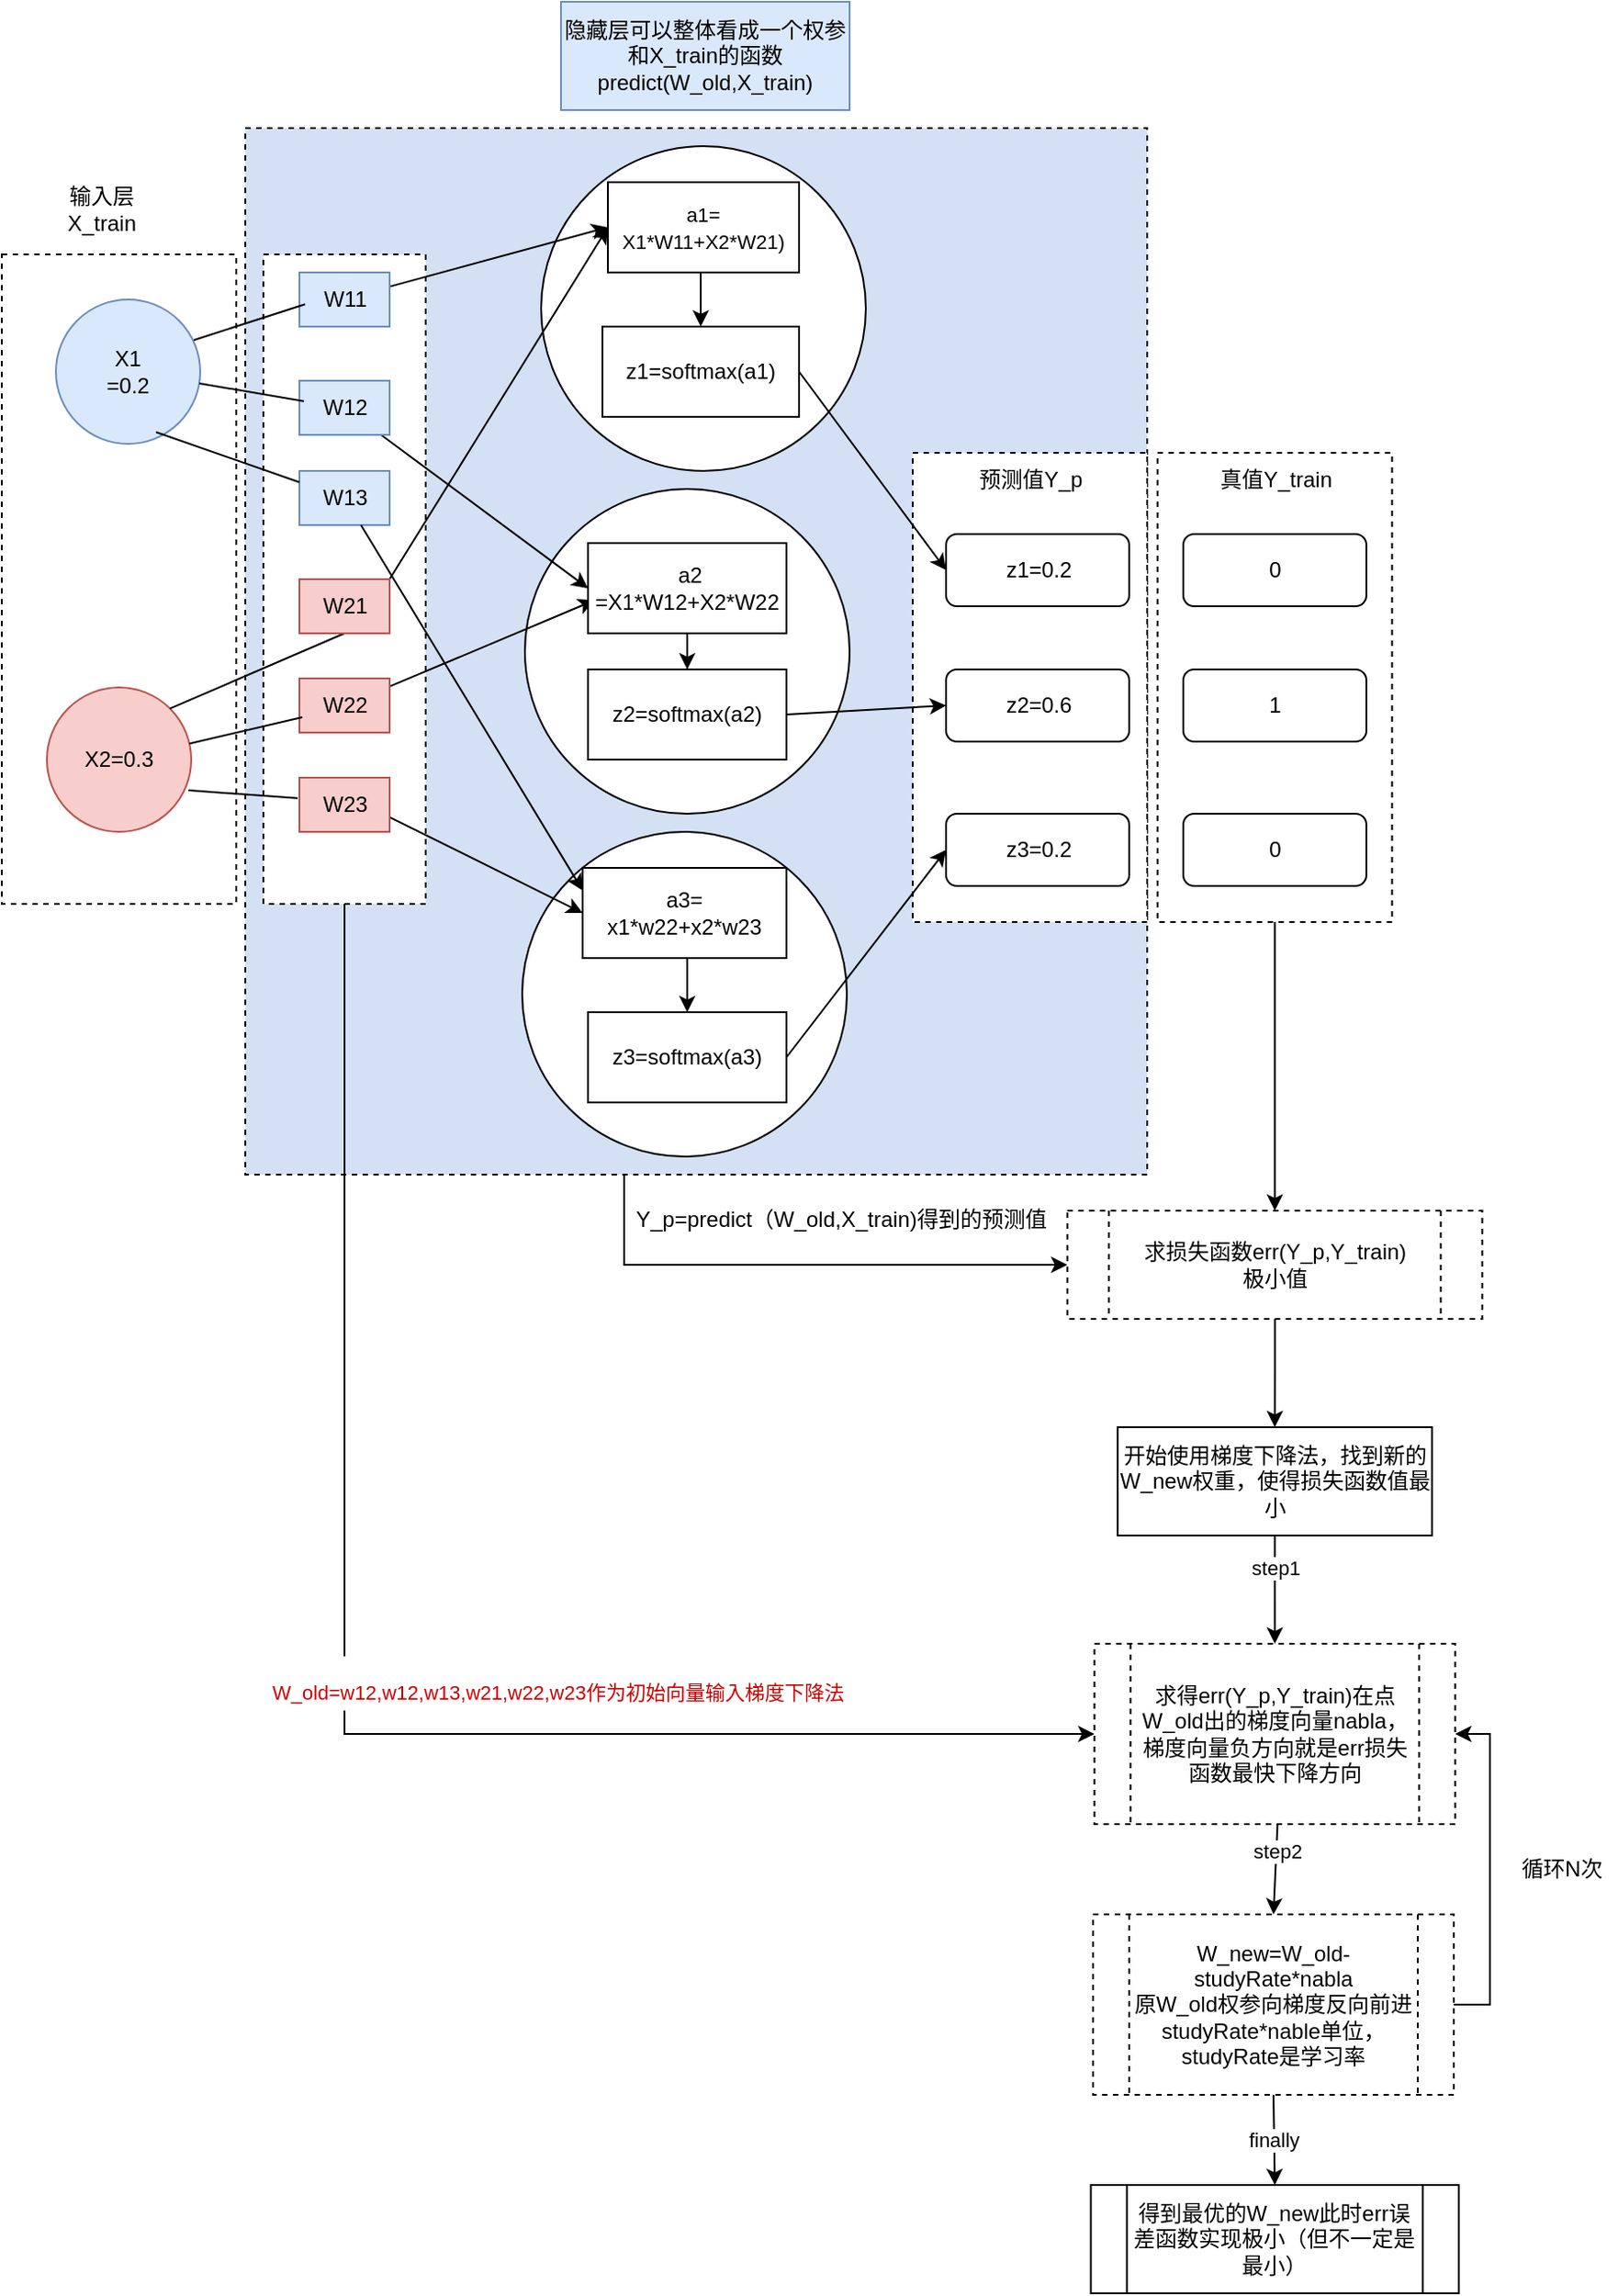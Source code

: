 <mxfile version="20.7.4" type="device"><diagram id="IXdE1O_t6RQuW22tbXiQ" name="第 1 页"><mxGraphModel dx="2074" dy="836" grid="1" gridSize="10" guides="1" tooltips="1" connect="1" arrows="1" fold="1" page="1" pageScale="1" pageWidth="827" pageHeight="1169" math="0" shadow="0"><root><mxCell id="0"/><mxCell id="1" parent="0"/><mxCell id="v7KTLBP5ba_O1jhdclMW-16" style="edgeStyle=orthogonalEdgeStyle;rounded=0;orthogonalLoop=1;jettySize=auto;html=1;entryX=0;entryY=0.5;entryDx=0;entryDy=0;" edge="1" parent="1" source="v7KTLBP5ba_O1jhdclMW-14" target="qm54lGhmKQJOy_6PYB7Y-57"><mxGeometry relative="1" as="geometry"><Array as="points"><mxPoint x="370" y="720"/></Array></mxGeometry></mxCell><mxCell id="v7KTLBP5ba_O1jhdclMW-14" value="" style="rounded=0;whiteSpace=wrap;html=1;dashed=1;fillColor=#D4E1F5;" vertex="1" parent="1"><mxGeometry x="160" y="90" width="500" height="580" as="geometry"/></mxCell><mxCell id="qm54lGhmKQJOy_6PYB7Y-68" value="" style="rounded=0;whiteSpace=wrap;html=1;dashed=1;" parent="1" vertex="1"><mxGeometry x="25" y="160" width="130" height="360" as="geometry"/></mxCell><mxCell id="qm54lGhmKQJOy_6PYB7Y-69" value="sw" style="edgeStyle=orthogonalEdgeStyle;rounded=0;orthogonalLoop=1;jettySize=auto;html=1;exitX=0.5;exitY=1;exitDx=0;exitDy=0;entryX=0;entryY=0.5;entryDx=0;entryDy=0;fontColor=#CC0000;" parent="1" source="qm54lGhmKQJOy_6PYB7Y-64" target="qm54lGhmKQJOy_6PYB7Y-62" edge="1"><mxGeometry x="0.005" relative="1" as="geometry"><mxPoint as="offset"/></mxGeometry></mxCell><mxCell id="qm54lGhmKQJOy_6PYB7Y-64" value="" style="rounded=0;whiteSpace=wrap;html=1;dashed=1;" parent="1" vertex="1"><mxGeometry x="170" y="160" width="90" height="360" as="geometry"/></mxCell><mxCell id="qm54lGhmKQJOy_6PYB7Y-59" style="edgeStyle=orthogonalEdgeStyle;rounded=0;orthogonalLoop=1;jettySize=auto;html=1;entryX=0.5;entryY=0;entryDx=0;entryDy=0;" parent="1" source="qm54lGhmKQJOy_6PYB7Y-56" target="qm54lGhmKQJOy_6PYB7Y-57" edge="1"><mxGeometry relative="1" as="geometry"/></mxCell><mxCell id="qm54lGhmKQJOy_6PYB7Y-56" value="" style="rounded=0;whiteSpace=wrap;html=1;dashed=1;" parent="1" vertex="1"><mxGeometry x="665.75" y="270" width="130" height="260" as="geometry"/></mxCell><mxCell id="qm54lGhmKQJOy_6PYB7Y-55" value="" style="rounded=0;whiteSpace=wrap;html=1;dashed=1;" parent="1" vertex="1"><mxGeometry x="530" y="270" width="130" height="260" as="geometry"/></mxCell><mxCell id="qm54lGhmKQJOy_6PYB7Y-34" value="" style="ellipse;whiteSpace=wrap;html=1;aspect=fixed;" parent="1" vertex="1"><mxGeometry x="313.5" y="480" width="180" height="180" as="geometry"/></mxCell><mxCell id="qm54lGhmKQJOy_6PYB7Y-33" value="" style="ellipse;whiteSpace=wrap;html=1;aspect=fixed;" parent="1" vertex="1"><mxGeometry x="315" y="290" width="180" height="180" as="geometry"/></mxCell><mxCell id="qm54lGhmKQJOy_6PYB7Y-29" value="" style="ellipse;whiteSpace=wrap;html=1;aspect=fixed;" parent="1" vertex="1"><mxGeometry x="324" y="100" width="180" height="180" as="geometry"/></mxCell><mxCell id="qm54lGhmKQJOy_6PYB7Y-12" style="edgeStyle=orthogonalEdgeStyle;rounded=0;orthogonalLoop=1;jettySize=auto;html=1;exitX=0.5;exitY=1;exitDx=0;exitDy=0;" parent="1" source="qm54lGhmKQJOy_6PYB7Y-14" target="qm54lGhmKQJOy_6PYB7Y-3" edge="1"><mxGeometry relative="1" as="geometry"><mxPoint x="424" y="325" as="sourcePoint"/></mxGeometry></mxCell><mxCell id="oOrapWVlc_j5gESxgmWO-4" value="X2=0.3" style="ellipse;whiteSpace=wrap;html=1;fillColor=#f8cecc;strokeColor=#b85450;" parent="1" vertex="1"><mxGeometry x="50" y="400" width="80" height="80" as="geometry"/></mxCell><mxCell id="oOrapWVlc_j5gESxgmWO-5" value="X1&lt;br&gt;=0.2" style="ellipse;whiteSpace=wrap;html=1;fillColor=#dae8fc;strokeColor=#6c8ebf;" parent="1" vertex="1"><mxGeometry x="55" y="185" width="80" height="80" as="geometry"/></mxCell><mxCell id="oOrapWVlc_j5gESxgmWO-6" value="" style="endArrow=classic;html=1;rounded=0;exitX=0.956;exitY=0.281;exitDx=0;exitDy=0;exitPerimeter=0;startArrow=none;entryX=0;entryY=0.5;entryDx=0;entryDy=0;" parent="1" source="oOrapWVlc_j5gESxgmWO-7" target="qm54lGhmKQJOy_6PYB7Y-13" edge="1"><mxGeometry width="50" height="50" relative="1" as="geometry"><mxPoint x="180" y="270" as="sourcePoint"/><mxPoint x="330" y="200" as="targetPoint"/></mxGeometry></mxCell><mxCell id="oOrapWVlc_j5gESxgmWO-8" value="" style="endArrow=classic;html=1;rounded=0;entryX=0;entryY=0.5;entryDx=0;entryDy=0;startArrow=none;" parent="1" source="oOrapWVlc_j5gESxgmWO-9" target="qm54lGhmKQJOy_6PYB7Y-14" edge="1"><mxGeometry width="50" height="50" relative="1" as="geometry"><mxPoint x="190" y="280" as="sourcePoint"/><mxPoint x="310" y="310.6" as="targetPoint"/></mxGeometry></mxCell><mxCell id="oOrapWVlc_j5gESxgmWO-11" value="W13" style="text;html=1;align=center;verticalAlign=middle;resizable=0;points=[];autosize=1;strokeColor=#6c8ebf;fillColor=#dae8fc;" parent="1" vertex="1"><mxGeometry x="190" y="280" width="50" height="30" as="geometry"/></mxCell><mxCell id="oOrapWVlc_j5gESxgmWO-12" value="" style="endArrow=classic;html=1;rounded=0;exitX=1;exitY=0;exitDx=0;exitDy=0;entryX=0;entryY=0.5;entryDx=0;entryDy=0;startArrow=none;" parent="1" source="oOrapWVlc_j5gESxgmWO-15" target="qm54lGhmKQJOy_6PYB7Y-13" edge="1"><mxGeometry width="50" height="50" relative="1" as="geometry"><mxPoint x="390" y="340" as="sourcePoint"/><mxPoint x="307.51" y="192.03" as="targetPoint"/></mxGeometry></mxCell><mxCell id="oOrapWVlc_j5gESxgmWO-13" value="" style="endArrow=classic;html=1;rounded=0;entryX=0.033;entryY=0.633;entryDx=0;entryDy=0;entryPerimeter=0;startArrow=none;" parent="1" source="oOrapWVlc_j5gESxgmWO-17" target="qm54lGhmKQJOy_6PYB7Y-14" edge="1"><mxGeometry width="50" height="50" relative="1" as="geometry"><mxPoint x="188.284" y="391.716" as="sourcePoint"/><mxPoint x="307.84" y="351.16" as="targetPoint"/></mxGeometry></mxCell><mxCell id="oOrapWVlc_j5gESxgmWO-14" value="" style="endArrow=classic;html=1;rounded=0;entryX=0;entryY=0.5;entryDx=0;entryDy=0;exitX=0.981;exitY=0.713;exitDx=0;exitDy=0;exitPerimeter=0;startArrow=none;" parent="1" source="oOrapWVlc_j5gESxgmWO-18" target="qm54lGhmKQJOy_6PYB7Y-28" edge="1"><mxGeometry width="50" height="50" relative="1" as="geometry"><mxPoint x="199.677" y="414.93" as="sourcePoint"/><mxPoint x="306.201" y="495.72" as="targetPoint"/></mxGeometry></mxCell><mxCell id="oOrapWVlc_j5gESxgmWO-16" value="" style="endArrow=none;html=1;rounded=0;exitX=1;exitY=0;exitDx=0;exitDy=0;entryX=0.5;entryY=1;entryDx=0;entryDy=0;" parent="1" source="oOrapWVlc_j5gESxgmWO-4" target="oOrapWVlc_j5gESxgmWO-15" edge="1"><mxGeometry width="50" height="50" relative="1" as="geometry"><mxPoint x="178.284" y="381.716" as="sourcePoint"/><mxPoint x="340" y="250" as="targetPoint"/></mxGeometry></mxCell><mxCell id="oOrapWVlc_j5gESxgmWO-15" value="W21" style="text;html=1;align=center;verticalAlign=middle;resizable=0;points=[];autosize=1;strokeColor=#b85450;fillColor=#f8cecc;" parent="1" vertex="1"><mxGeometry x="190" y="340" width="50" height="30" as="geometry"/></mxCell><mxCell id="qm54lGhmKQJOy_6PYB7Y-2" value="z1=softmax(a1)" style="rounded=0;whiteSpace=wrap;html=1;" parent="1" vertex="1"><mxGeometry x="358" y="200" width="109" height="50" as="geometry"/></mxCell><mxCell id="qm54lGhmKQJOy_6PYB7Y-3" value="z2=softmax(a2)" style="rounded=0;whiteSpace=wrap;html=1;" parent="1" vertex="1"><mxGeometry x="350" y="390" width="110" height="50" as="geometry"/></mxCell><mxCell id="qm54lGhmKQJOy_6PYB7Y-4" value="z3=softmax(a3)" style="rounded=0;whiteSpace=wrap;html=1;" parent="1" vertex="1"><mxGeometry x="350" y="580" width="110" height="50" as="geometry"/></mxCell><mxCell id="qm54lGhmKQJOy_6PYB7Y-6" value="&amp;nbsp;" style="text;html=1;align=center;verticalAlign=middle;resizable=0;points=[];autosize=1;strokeColor=none;fillColor=none;" parent="1" vertex="1"><mxGeometry x="440" y="60" width="30" height="30" as="geometry"/></mxCell><mxCell id="qm54lGhmKQJOy_6PYB7Y-7" value="&amp;nbsp;" style="text;html=1;align=center;verticalAlign=middle;resizable=0;points=[];autosize=1;strokeColor=none;fillColor=none;" parent="1" vertex="1"><mxGeometry x="333.5" y="60" width="30" height="30" as="geometry"/></mxCell><mxCell id="qm54lGhmKQJOy_6PYB7Y-8" value="输入层&lt;br&gt;X_train" style="text;html=1;align=center;verticalAlign=middle;resizable=0;points=[];autosize=1;strokeColor=none;fillColor=none;" parent="1" vertex="1"><mxGeometry x="55" y="120" width="50" height="30" as="geometry"/></mxCell><mxCell id="qm54lGhmKQJOy_6PYB7Y-30" style="edgeStyle=orthogonalEdgeStyle;rounded=0;orthogonalLoop=1;jettySize=auto;html=1;exitX=0.5;exitY=1;exitDx=0;exitDy=0;entryX=0.5;entryY=0;entryDx=0;entryDy=0;" parent="1" source="qm54lGhmKQJOy_6PYB7Y-13" target="qm54lGhmKQJOy_6PYB7Y-2" edge="1"><mxGeometry relative="1" as="geometry"/></mxCell><mxCell id="qm54lGhmKQJOy_6PYB7Y-13" value="&lt;span style=&quot;font-size: 11px;&quot;&gt;a1= X1*W11+X2*W21)&lt;/span&gt;" style="rounded=0;whiteSpace=wrap;html=1;" parent="1" vertex="1"><mxGeometry x="361" y="120" width="106" height="50" as="geometry"/></mxCell><mxCell id="qm54lGhmKQJOy_6PYB7Y-14" value="&amp;nbsp;a2&lt;br&gt;=X1*W12+X2*W22" style="rounded=0;whiteSpace=wrap;html=1;" parent="1" vertex="1"><mxGeometry x="350" y="320" width="110" height="50" as="geometry"/></mxCell><mxCell id="oOrapWVlc_j5gESxgmWO-7" value="W11" style="text;html=1;align=center;verticalAlign=middle;resizable=0;points=[];autosize=1;strokeColor=#6c8ebf;fillColor=#dae8fc;" parent="1" vertex="1"><mxGeometry x="190" y="170" width="50" height="30" as="geometry"/></mxCell><mxCell id="qm54lGhmKQJOy_6PYB7Y-19" value="" style="endArrow=none;html=1;rounded=0;entryX=0.063;entryY=0.588;entryDx=0;entryDy=0;entryPerimeter=0;exitX=0.956;exitY=0.281;exitDx=0;exitDy=0;exitPerimeter=0;" parent="1" source="oOrapWVlc_j5gESxgmWO-5" target="oOrapWVlc_j5gESxgmWO-7" edge="1"><mxGeometry width="50" height="50" relative="1" as="geometry"><mxPoint x="166.48" y="192.48" as="sourcePoint"/><mxPoint x="312.19" y="186.44" as="targetPoint"/></mxGeometry></mxCell><mxCell id="oOrapWVlc_j5gESxgmWO-9" value="W12" style="text;html=1;align=center;verticalAlign=middle;resizable=0;points=[];autosize=1;strokeColor=#6c8ebf;fillColor=#dae8fc;" parent="1" vertex="1"><mxGeometry x="190" y="230" width="50" height="30" as="geometry"/></mxCell><mxCell id="qm54lGhmKQJOy_6PYB7Y-20" value="" style="endArrow=none;html=1;rounded=0;entryX=0.05;entryY=0.38;entryDx=0;entryDy=0;entryPerimeter=0;" parent="1" source="oOrapWVlc_j5gESxgmWO-5" target="oOrapWVlc_j5gESxgmWO-9" edge="1"><mxGeometry width="50" height="50" relative="1" as="geometry"><mxPoint x="164.966" y="229.426" as="sourcePoint"/><mxPoint x="310" y="310.6" as="targetPoint"/></mxGeometry></mxCell><mxCell id="oOrapWVlc_j5gESxgmWO-17" value="W22" style="text;html=1;align=center;verticalAlign=middle;resizable=0;points=[];autosize=1;strokeColor=#b85450;fillColor=#f8cecc;" parent="1" vertex="1"><mxGeometry x="190" y="395" width="50" height="30" as="geometry"/></mxCell><mxCell id="qm54lGhmKQJOy_6PYB7Y-21" value="" style="endArrow=none;html=1;rounded=0;entryX=0.032;entryY=0.718;entryDx=0;entryDy=0;entryPerimeter=0;" parent="1" source="oOrapWVlc_j5gESxgmWO-4" target="oOrapWVlc_j5gESxgmWO-17" edge="1"><mxGeometry width="50" height="50" relative="1" as="geometry"><mxPoint x="184.893" y="420.442" as="sourcePoint"/><mxPoint x="307.84" y="351.16" as="targetPoint"/></mxGeometry></mxCell><mxCell id="oOrapWVlc_j5gESxgmWO-18" value="W23" style="text;html=1;align=center;verticalAlign=middle;resizable=0;points=[];autosize=1;strokeColor=#b85450;fillColor=#f8cecc;" parent="1" vertex="1"><mxGeometry x="190" y="450" width="50" height="30" as="geometry"/></mxCell><mxCell id="qm54lGhmKQJOy_6PYB7Y-22" value="" style="endArrow=none;html=1;rounded=0;entryX=-0.019;entryY=0.381;entryDx=0;entryDy=0;entryPerimeter=0;exitX=0.981;exitY=0.713;exitDx=0;exitDy=0;exitPerimeter=0;" parent="1" source="oOrapWVlc_j5gESxgmWO-4" target="oOrapWVlc_j5gESxgmWO-18" edge="1"><mxGeometry width="50" height="50" relative="1" as="geometry"><mxPoint x="188.48" y="457.04" as="sourcePoint"/><mxPoint x="306.201" y="495.72" as="targetPoint"/></mxGeometry></mxCell><mxCell id="qm54lGhmKQJOy_6PYB7Y-25" value="" style="endArrow=none;html=1;rounded=0;entryX=0.694;entryY=0.919;entryDx=0;entryDy=0;entryPerimeter=0;" parent="1" source="oOrapWVlc_j5gESxgmWO-11" target="oOrapWVlc_j5gESxgmWO-5" edge="1"><mxGeometry width="50" height="50" relative="1" as="geometry"><mxPoint x="30" y="390" as="sourcePoint"/><mxPoint x="80" y="340" as="targetPoint"/></mxGeometry></mxCell><mxCell id="qm54lGhmKQJOy_6PYB7Y-26" value="" style="endArrow=classic;html=1;rounded=0;entryX=0;entryY=0.25;entryDx=0;entryDy=0;startArrow=none;" parent="1" source="oOrapWVlc_j5gESxgmWO-11" target="qm54lGhmKQJOy_6PYB7Y-28" edge="1"><mxGeometry width="50" height="50" relative="1" as="geometry"><mxPoint x="200" y="310" as="sourcePoint"/><mxPoint x="326.398" y="467.398" as="targetPoint"/></mxGeometry></mxCell><mxCell id="qm54lGhmKQJOy_6PYB7Y-31" style="edgeStyle=orthogonalEdgeStyle;rounded=0;orthogonalLoop=1;jettySize=auto;html=1;exitX=0.5;exitY=1;exitDx=0;exitDy=0;entryX=0.5;entryY=0;entryDx=0;entryDy=0;" parent="1" source="qm54lGhmKQJOy_6PYB7Y-28" target="qm54lGhmKQJOy_6PYB7Y-4" edge="1"><mxGeometry relative="1" as="geometry"/></mxCell><mxCell id="qm54lGhmKQJOy_6PYB7Y-28" value="a3=&lt;br&gt;x1*w22+x2*w23" style="rounded=0;whiteSpace=wrap;html=1;" parent="1" vertex="1"><mxGeometry x="347" y="500" width="113" height="50" as="geometry"/></mxCell><mxCell id="qm54lGhmKQJOy_6PYB7Y-35" value="z1=0.2" style="rounded=1;whiteSpace=wrap;html=1;" parent="1" vertex="1"><mxGeometry x="548.5" y="315" width="101.5" height="40" as="geometry"/></mxCell><mxCell id="qm54lGhmKQJOy_6PYB7Y-36" value="z2=0.6" style="rounded=1;whiteSpace=wrap;html=1;" parent="1" vertex="1"><mxGeometry x="548.5" y="390" width="101.5" height="40" as="geometry"/></mxCell><mxCell id="qm54lGhmKQJOy_6PYB7Y-37" value="z3=0.2" style="rounded=1;whiteSpace=wrap;html=1;" parent="1" vertex="1"><mxGeometry x="548.5" y="470" width="101.5" height="40" as="geometry"/></mxCell><mxCell id="qm54lGhmKQJOy_6PYB7Y-42" value="" style="endArrow=classic;html=1;rounded=0;entryX=0;entryY=0.5;entryDx=0;entryDy=0;exitX=1;exitY=0.5;exitDx=0;exitDy=0;" parent="1" source="qm54lGhmKQJOy_6PYB7Y-3" target="qm54lGhmKQJOy_6PYB7Y-36" edge="1"><mxGeometry width="50" height="50" relative="1" as="geometry"><mxPoint x="390" y="360" as="sourcePoint"/><mxPoint x="440" y="310" as="targetPoint"/></mxGeometry></mxCell><mxCell id="qm54lGhmKQJOy_6PYB7Y-43" value="" style="endArrow=classic;html=1;rounded=0;entryX=0;entryY=0.5;entryDx=0;entryDy=0;exitX=1;exitY=0.5;exitDx=0;exitDy=0;" parent="1" source="qm54lGhmKQJOy_6PYB7Y-4" target="qm54lGhmKQJOy_6PYB7Y-37" edge="1"><mxGeometry width="50" height="50" relative="1" as="geometry"><mxPoint x="470" y="425" as="sourcePoint"/><mxPoint x="558.5" y="360" as="targetPoint"/></mxGeometry></mxCell><mxCell id="qm54lGhmKQJOy_6PYB7Y-44" value="" style="endArrow=classic;html=1;rounded=0;exitX=1;exitY=0.5;exitDx=0;exitDy=0;entryX=0;entryY=0.5;entryDx=0;entryDy=0;" parent="1" source="qm54lGhmKQJOy_6PYB7Y-2" target="qm54lGhmKQJOy_6PYB7Y-35" edge="1"><mxGeometry width="50" height="50" relative="1" as="geometry"><mxPoint x="610" y="230" as="sourcePoint"/><mxPoint x="660" y="180" as="targetPoint"/></mxGeometry></mxCell><mxCell id="qm54lGhmKQJOy_6PYB7Y-46" value="0" style="rounded=1;whiteSpace=wrap;html=1;" parent="1" vertex="1"><mxGeometry x="680" y="315" width="101.5" height="40" as="geometry"/></mxCell><mxCell id="qm54lGhmKQJOy_6PYB7Y-47" value="1" style="rounded=1;whiteSpace=wrap;html=1;" parent="1" vertex="1"><mxGeometry x="680" y="390" width="101.5" height="40" as="geometry"/></mxCell><mxCell id="qm54lGhmKQJOy_6PYB7Y-48" value="0" style="rounded=1;whiteSpace=wrap;html=1;" parent="1" vertex="1"><mxGeometry x="680" y="470" width="101.5" height="40" as="geometry"/></mxCell><mxCell id="qm54lGhmKQJOy_6PYB7Y-49" value="真值Y_train" style="text;html=1;align=center;verticalAlign=middle;resizable=0;points=[];autosize=1;strokeColor=none;fillColor=none;" parent="1" vertex="1"><mxGeometry x="690.75" y="275" width="80" height="20" as="geometry"/></mxCell><mxCell id="qm54lGhmKQJOy_6PYB7Y-50" value="预测值Y_p" style="text;html=1;align=center;verticalAlign=middle;resizable=0;points=[];autosize=1;strokeColor=none;fillColor=none;" parent="1" vertex="1"><mxGeometry x="555" y="270" width="80" height="30" as="geometry"/></mxCell><mxCell id="qm54lGhmKQJOy_6PYB7Y-73" style="edgeStyle=orthogonalEdgeStyle;rounded=0;orthogonalLoop=1;jettySize=auto;html=1;entryX=0.5;entryY=0;entryDx=0;entryDy=0;fontColor=#000000;" parent="1" source="qm54lGhmKQJOy_6PYB7Y-57" target="qm54lGhmKQJOy_6PYB7Y-72" edge="1"><mxGeometry relative="1" as="geometry"/></mxCell><mxCell id="qm54lGhmKQJOy_6PYB7Y-57" value="求损失函数err(Y_p,Y_train)&lt;br&gt;极小值" style="shape=process;whiteSpace=wrap;html=1;backgroundOutline=1;dashed=1;" parent="1" vertex="1"><mxGeometry x="615.75" y="690" width="230" height="60" as="geometry"/></mxCell><mxCell id="qm54lGhmKQJOy_6PYB7Y-62" value="求得err(Y_p,Y_train)在点W_old出的梯度向量nabla，梯度向量负方向就是err损失函数最快下降方向" style="shape=process;whiteSpace=wrap;html=1;backgroundOutline=1;dashed=1;" parent="1" vertex="1"><mxGeometry x="630.75" y="930" width="200" height="100" as="geometry"/></mxCell><mxCell id="qm54lGhmKQJOy_6PYB7Y-72" value="&lt;font color=&quot;#000000&quot;&gt;开始使用梯度下降法，找到新的W_new权重，使得损失函数值最小&lt;/font&gt;" style="rounded=0;whiteSpace=wrap;html=1;fontColor=#CC0000;strokeColor=#000000;" parent="1" vertex="1"><mxGeometry x="643.62" y="810" width="174.25" height="60" as="geometry"/></mxCell><mxCell id="qm54lGhmKQJOy_6PYB7Y-75" value="" style="endArrow=classic;html=1;rounded=0;fontColor=#000000;entryX=0.5;entryY=0;entryDx=0;entryDy=0;exitX=0.5;exitY=1;exitDx=0;exitDy=0;" parent="1" source="qm54lGhmKQJOy_6PYB7Y-72" target="qm54lGhmKQJOy_6PYB7Y-62" edge="1"><mxGeometry width="50" height="50" relative="1" as="geometry"><mxPoint x="390" y="770" as="sourcePoint"/><mxPoint x="440" y="720" as="targetPoint"/></mxGeometry></mxCell><mxCell id="qm54lGhmKQJOy_6PYB7Y-76" value="step1" style="edgeLabel;html=1;align=center;verticalAlign=middle;resizable=0;points=[];fontColor=#000000;" parent="qm54lGhmKQJOy_6PYB7Y-75" vertex="1" connectable="0"><mxGeometry x="-0.4" relative="1" as="geometry"><mxPoint as="offset"/></mxGeometry></mxCell><mxCell id="qm54lGhmKQJOy_6PYB7Y-77" value="&lt;br&gt;W_old=w12,w12,w13,w21,w22,w23作为初始向量输入梯度下降法" style="edgeLabel;html=1;align=center;verticalAlign=middle;resizable=0;points=[];fontColor=#CC0000;" parent="1" vertex="1" connectable="0"><mxGeometry x="333" y="950" as="geometry"/></mxCell><mxCell id="v7KTLBP5ba_O1jhdclMW-6" style="edgeStyle=orthogonalEdgeStyle;rounded=0;orthogonalLoop=1;jettySize=auto;html=1;exitX=1;exitY=0.5;exitDx=0;exitDy=0;entryX=1;entryY=0.5;entryDx=0;entryDy=0;" edge="1" parent="1" source="qm54lGhmKQJOy_6PYB7Y-78" target="qm54lGhmKQJOy_6PYB7Y-62"><mxGeometry relative="1" as="geometry"><Array as="points"><mxPoint x="850" y="1130"/><mxPoint x="850" y="980"/></Array></mxGeometry></mxCell><mxCell id="qm54lGhmKQJOy_6PYB7Y-78" value="W_new=W_old-studyRate*nabla&lt;br&gt;原W_old权参向梯度反向前进studyRate*nable单位，studyRate是学习率" style="shape=process;whiteSpace=wrap;html=1;backgroundOutline=1;dashed=1;" parent="1" vertex="1"><mxGeometry x="630" y="1080" width="200" height="100" as="geometry"/></mxCell><mxCell id="v7KTLBP5ba_O1jhdclMW-7" value="循环N次" style="text;strokeColor=none;align=center;fillColor=none;html=1;verticalAlign=middle;whiteSpace=wrap;rounded=0;" vertex="1" parent="1"><mxGeometry x="860" y="1040" width="60" height="30" as="geometry"/></mxCell><mxCell id="v7KTLBP5ba_O1jhdclMW-10" value="得到最优的W_new此时err误差函数实现极小（但不一定是最小）" style="shape=process;whiteSpace=wrap;html=1;backgroundOutline=1;" vertex="1" parent="1"><mxGeometry x="628.75" y="1230" width="204" height="60" as="geometry"/></mxCell><mxCell id="v7KTLBP5ba_O1jhdclMW-11" value="finally" style="endArrow=classic;html=1;rounded=0;exitX=0.5;exitY=1;exitDx=0;exitDy=0;entryX=0.5;entryY=0;entryDx=0;entryDy=0;" edge="1" parent="1" source="qm54lGhmKQJOy_6PYB7Y-78" target="v7KTLBP5ba_O1jhdclMW-10"><mxGeometry width="50" height="50" relative="1" as="geometry"><mxPoint x="540" y="1020" as="sourcePoint"/><mxPoint x="590" y="970" as="targetPoint"/></mxGeometry></mxCell><mxCell id="v7KTLBP5ba_O1jhdclMW-12" value="" style="endArrow=classic;html=1;rounded=0;fontColor=#000000;exitX=0.5;exitY=1;exitDx=0;exitDy=0;" edge="1" parent="1"><mxGeometry width="50" height="50" relative="1" as="geometry"><mxPoint x="732.255" y="1030" as="sourcePoint"/><mxPoint x="730" y="1080" as="targetPoint"/></mxGeometry></mxCell><mxCell id="v7KTLBP5ba_O1jhdclMW-13" value="step2" style="edgeLabel;html=1;align=center;verticalAlign=middle;resizable=0;points=[];fontColor=#000000;" vertex="1" connectable="0" parent="v7KTLBP5ba_O1jhdclMW-12"><mxGeometry x="-0.4" relative="1" as="geometry"><mxPoint as="offset"/></mxGeometry></mxCell><mxCell id="v7KTLBP5ba_O1jhdclMW-15" value="隐藏层可以整体看成一个权参和X_train的函数predict(W_old,X_train)" style="text;strokeColor=#6c8ebf;align=center;fillColor=#dae8fc;html=1;verticalAlign=middle;whiteSpace=wrap;rounded=0;" vertex="1" parent="1"><mxGeometry x="335" y="20" width="160" height="60" as="geometry"/></mxCell><mxCell id="v7KTLBP5ba_O1jhdclMW-18" value="Y_p=predict（W_old,X_train)得到的预测值" style="text;html=1;align=center;verticalAlign=middle;resizable=0;points=[];autosize=1;strokeColor=none;fillColor=none;" vertex="1" parent="1"><mxGeometry x="365" y="680" width="250" height="30" as="geometry"/></mxCell></root></mxGraphModel></diagram></mxfile>